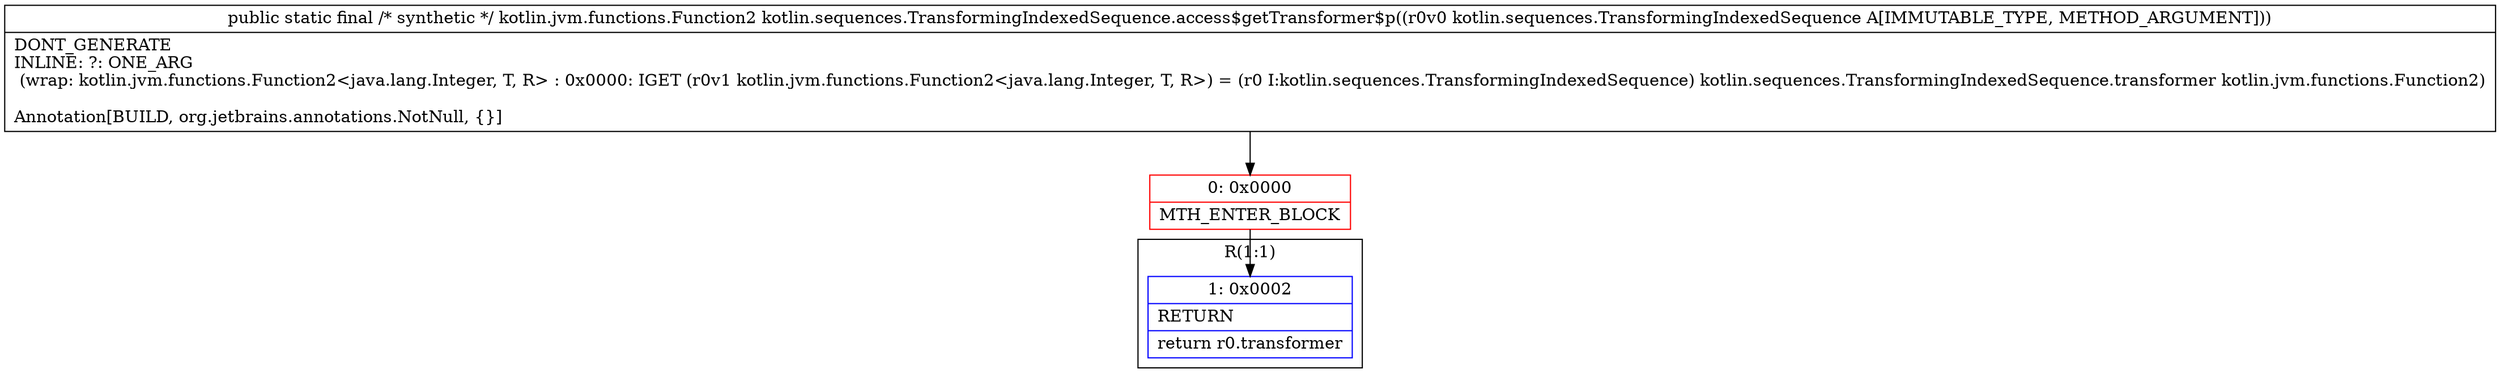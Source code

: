 digraph "CFG forkotlin.sequences.TransformingIndexedSequence.access$getTransformer$p(Lkotlin\/sequences\/TransformingIndexedSequence;)Lkotlin\/jvm\/functions\/Function2;" {
subgraph cluster_Region_1573170264 {
label = "R(1:1)";
node [shape=record,color=blue];
Node_1 [shape=record,label="{1\:\ 0x0002|RETURN\l|return r0.transformer\l}"];
}
Node_0 [shape=record,color=red,label="{0\:\ 0x0000|MTH_ENTER_BLOCK\l}"];
MethodNode[shape=record,label="{public static final \/* synthetic *\/ kotlin.jvm.functions.Function2 kotlin.sequences.TransformingIndexedSequence.access$getTransformer$p((r0v0 kotlin.sequences.TransformingIndexedSequence A[IMMUTABLE_TYPE, METHOD_ARGUMENT]))  | DONT_GENERATE\lINLINE: ?: ONE_ARG  \l  (wrap: kotlin.jvm.functions.Function2\<java.lang.Integer, T, R\> : 0x0000: IGET  (r0v1 kotlin.jvm.functions.Function2\<java.lang.Integer, T, R\>) = (r0 I:kotlin.sequences.TransformingIndexedSequence) kotlin.sequences.TransformingIndexedSequence.transformer kotlin.jvm.functions.Function2)\l\lAnnotation[BUILD, org.jetbrains.annotations.NotNull, \{\}]\l}"];
MethodNode -> Node_0;
Node_0 -> Node_1;
}

